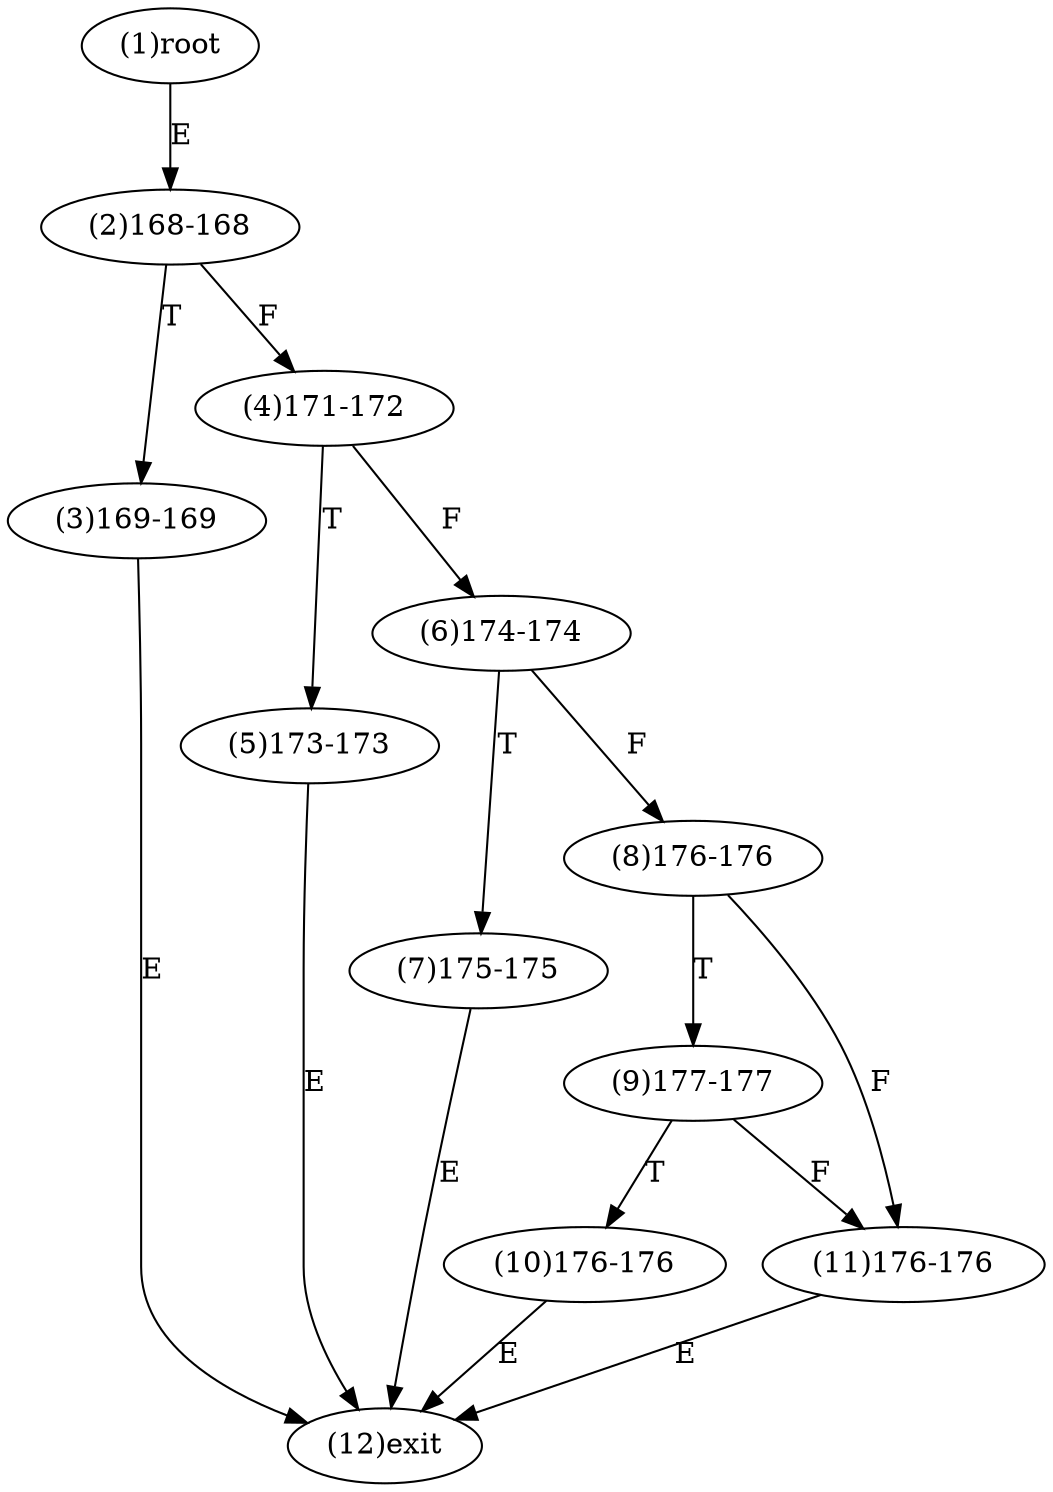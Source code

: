 digraph "" { 
1[ label="(1)root"];
2[ label="(2)168-168"];
3[ label="(3)169-169"];
4[ label="(4)171-172"];
5[ label="(5)173-173"];
6[ label="(6)174-174"];
7[ label="(7)175-175"];
8[ label="(8)176-176"];
9[ label="(9)177-177"];
10[ label="(10)176-176"];
11[ label="(11)176-176"];
12[ label="(12)exit"];
1->2[ label="E"];
2->4[ label="F"];
2->3[ label="T"];
3->12[ label="E"];
4->6[ label="F"];
4->5[ label="T"];
5->12[ label="E"];
6->8[ label="F"];
6->7[ label="T"];
7->12[ label="E"];
8->11[ label="F"];
8->9[ label="T"];
9->11[ label="F"];
9->10[ label="T"];
10->12[ label="E"];
11->12[ label="E"];
}